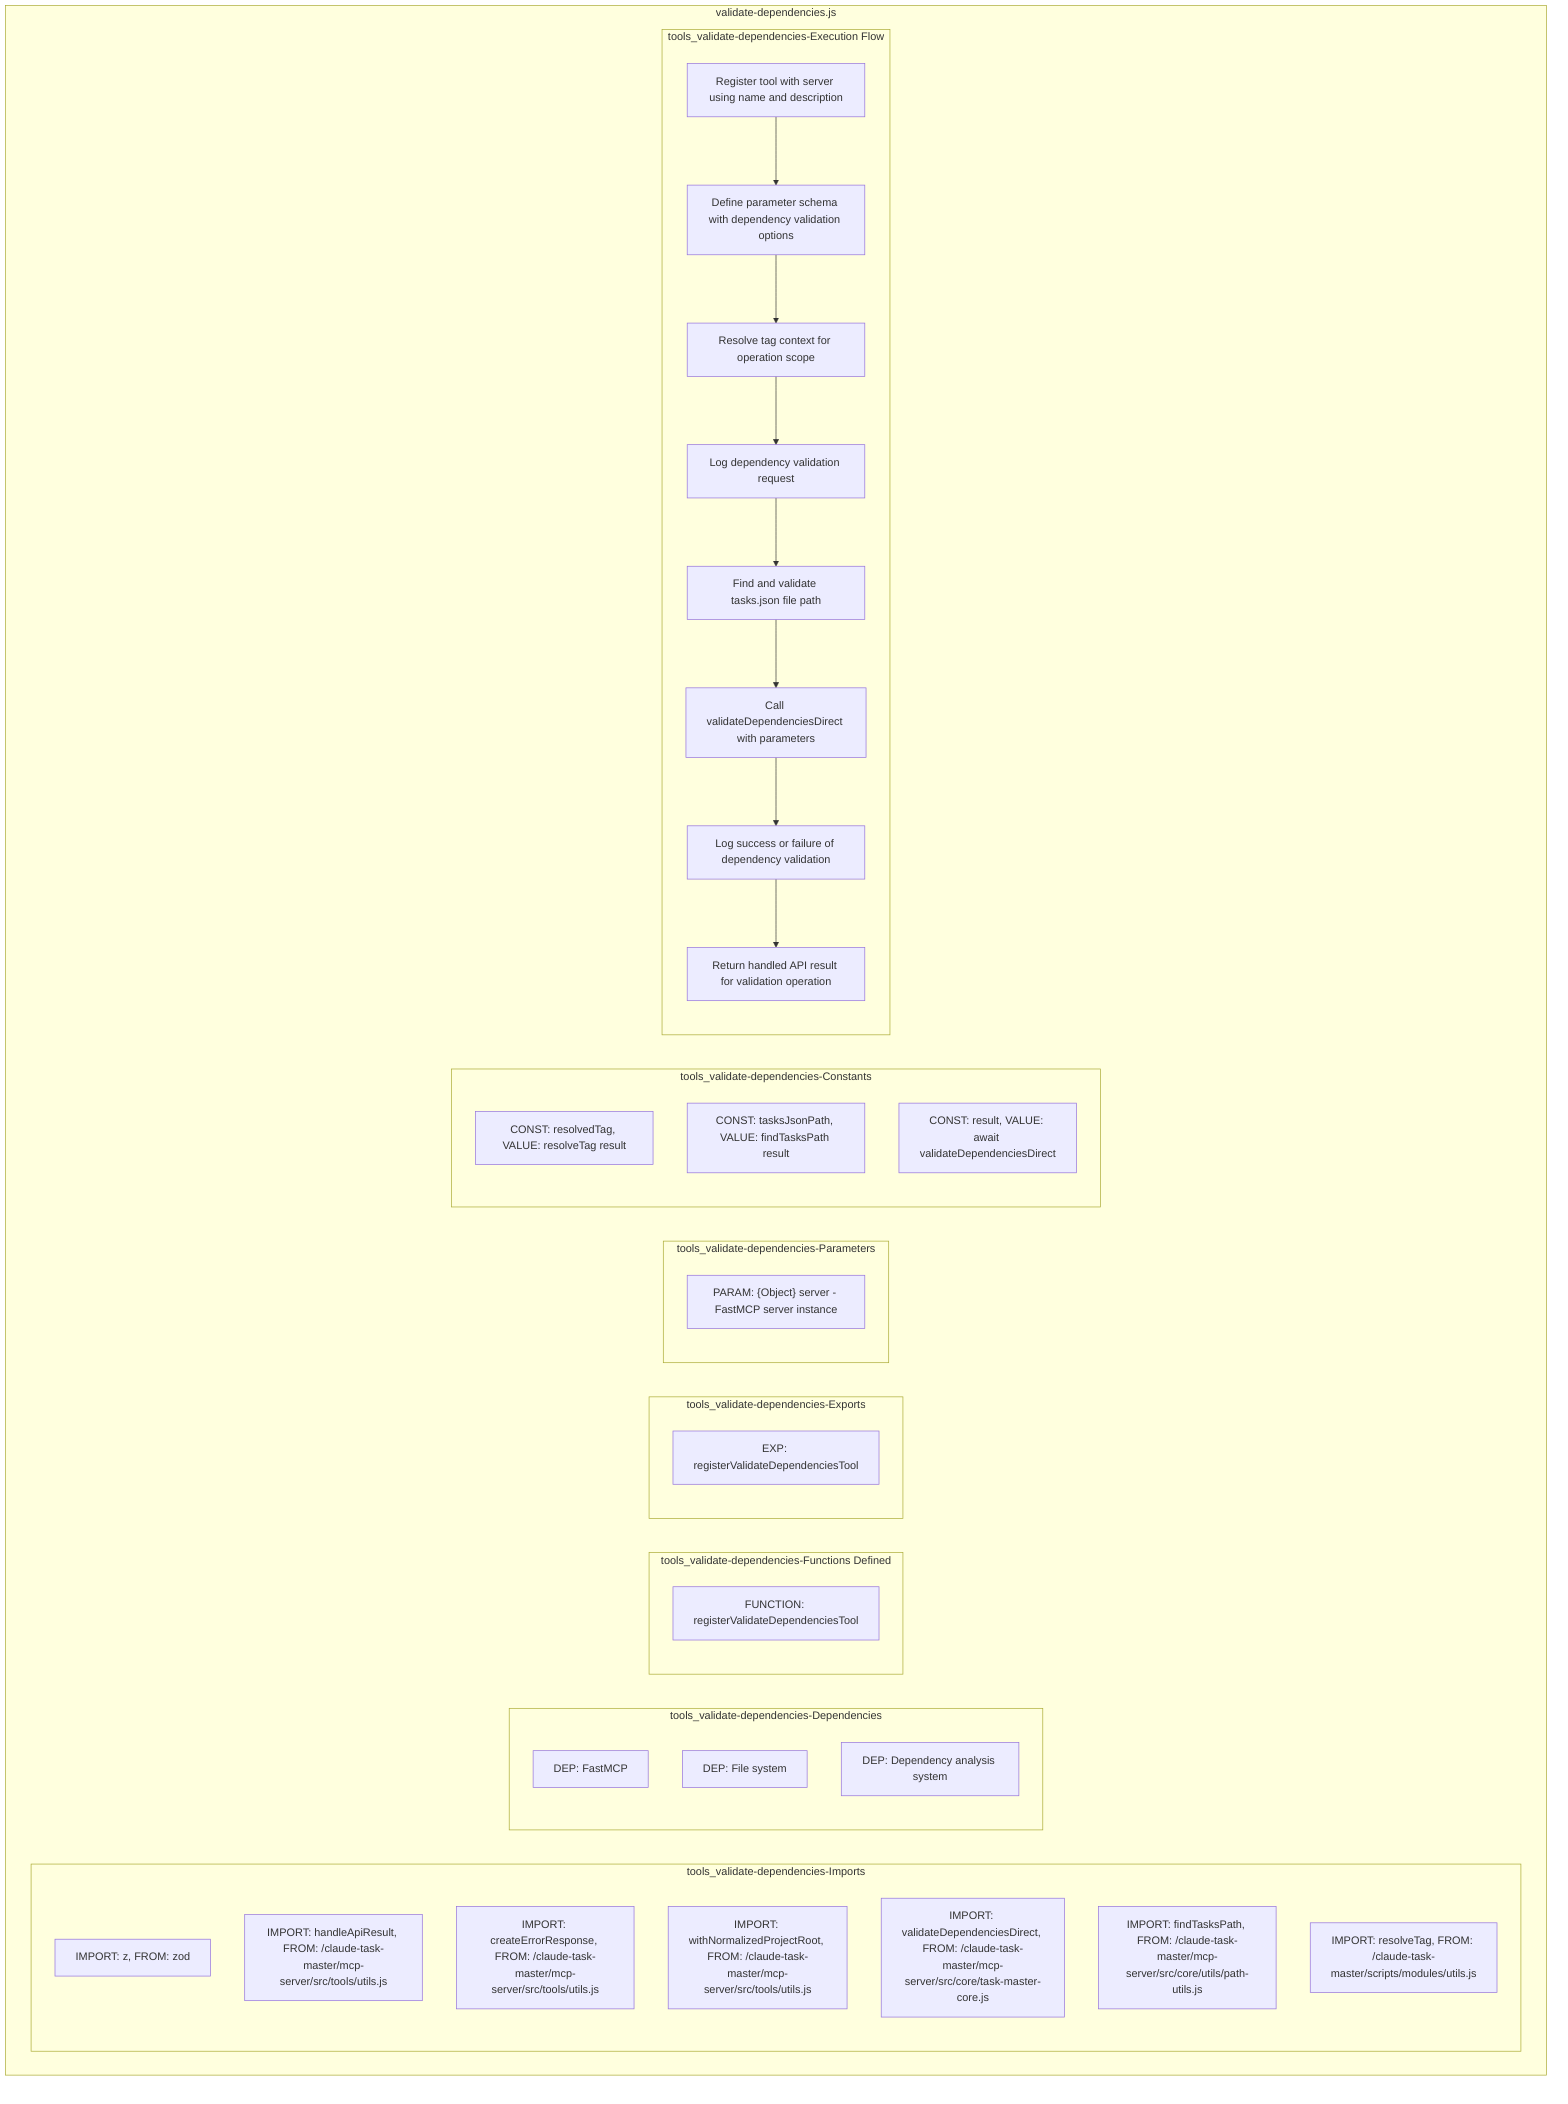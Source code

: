 flowchart TB
    subgraph tools_validate-dependencies-Imports["tools_validate-dependencies-Imports"]
        I1["IMPORT: z, FROM: zod"]
        I2["IMPORT: handleApiResult, FROM: /claude-task-master/mcp-server/src/tools/utils.js"]
        I3["IMPORT: createErrorResponse, FROM: /claude-task-master/mcp-server/src/tools/utils.js"]
        I4["IMPORT: withNormalizedProjectRoot, FROM: /claude-task-master/mcp-server/src/tools/utils.js"]
        I5["IMPORT: validateDependenciesDirect, FROM: /claude-task-master/mcp-server/src/core/task-master-core.js"]
        I6["IMPORT: findTasksPath, FROM: /claude-task-master/mcp-server/src/core/utils/path-utils.js"]
        I7["IMPORT: resolveTag, FROM: /claude-task-master/scripts/modules/utils.js"]
    end
    subgraph tools_validate-dependencies-Dependencies["tools_validate-dependencies-Dependencies"]
        D1["DEP: FastMCP"]
        D2["DEP: File system"]
        D3["DEP: Dependency analysis system"]
    end
    subgraph tools_validate-dependencies-FunctionsDefined["tools_validate-dependencies-Functions Defined"]
        FU1["FUNCTION: registerValidateDependenciesTool"]
    end
    subgraph tools_validate-dependencies-Exports["tools_validate-dependencies-Exports"]
        E1["EXP: registerValidateDependenciesTool"]
    end
    subgraph tools_validate-dependencies-Parameters["tools_validate-dependencies-Parameters"]
        P1["PARAM: {Object} server - FastMCP server instance"]
    end
    subgraph tools_validate-dependencies-Constants["tools_validate-dependencies-Constants"]
        C1["CONST: resolvedTag, VALUE: resolveTag result"]
        C2["CONST: tasksJsonPath, VALUE: findTasksPath result"]
        C3["CONST: result, VALUE: await validateDependenciesDirect"]
    end
    subgraph tools_validate-dependencies-ExecutionFlow["tools_validate-dependencies-Execution Flow"]
        FL1["Register tool with server using name and description"]
        FL2["Define parameter schema with dependency validation options"]
        FL3["Resolve tag context for operation scope"]
        FL4["Log dependency validation request"]
        FL5["Find and validate tasks.json file path"]
        FL6["Call validateDependenciesDirect with parameters"]
        FL7["Log success or failure of dependency validation"]
        FL8["Return handled API result for validation operation"]
    end
    subgraph tools_validate-dependencies["validate-dependencies.js"]
        tools_validate-dependencies-Imports
        tools_validate-dependencies-Dependencies
        tools_validate-dependencies-FunctionsDefined
        tools_validate-dependencies-Exports
        tools_validate-dependencies-Parameters
        tools_validate-dependencies-Constants
        tools_validate-dependencies-ExecutionFlow
    end
    FL1 --> FL2
    FL2 --> FL3
    FL3 --> FL4
    FL4 --> FL5
    FL5 --> FL6
    FL6 --> FL7
    FL7 --> FL8